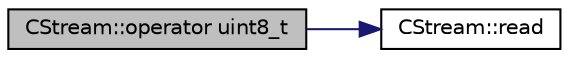 digraph "CStream::operator uint8_t"
{
  edge [fontname="Helvetica",fontsize="10",labelfontname="Helvetica",labelfontsize="10"];
  node [fontname="Helvetica",fontsize="10",shape=record];
  rankdir="LR";
  Node1 [label="CStream::operator uint8_t",height=0.2,width=0.4,color="black", fillcolor="grey75", style="filled" fontcolor="black"];
  Node1 -> Node2 [color="midnightblue",fontsize="10",style="solid",fontname="Helvetica"];
  Node2 [label="CStream::read",height=0.2,width=0.4,color="black", fillcolor="white", style="filled",URL="$d4/d16/class_c_stream.html#af56764abe8954430eede10e253f8994f"];
}
